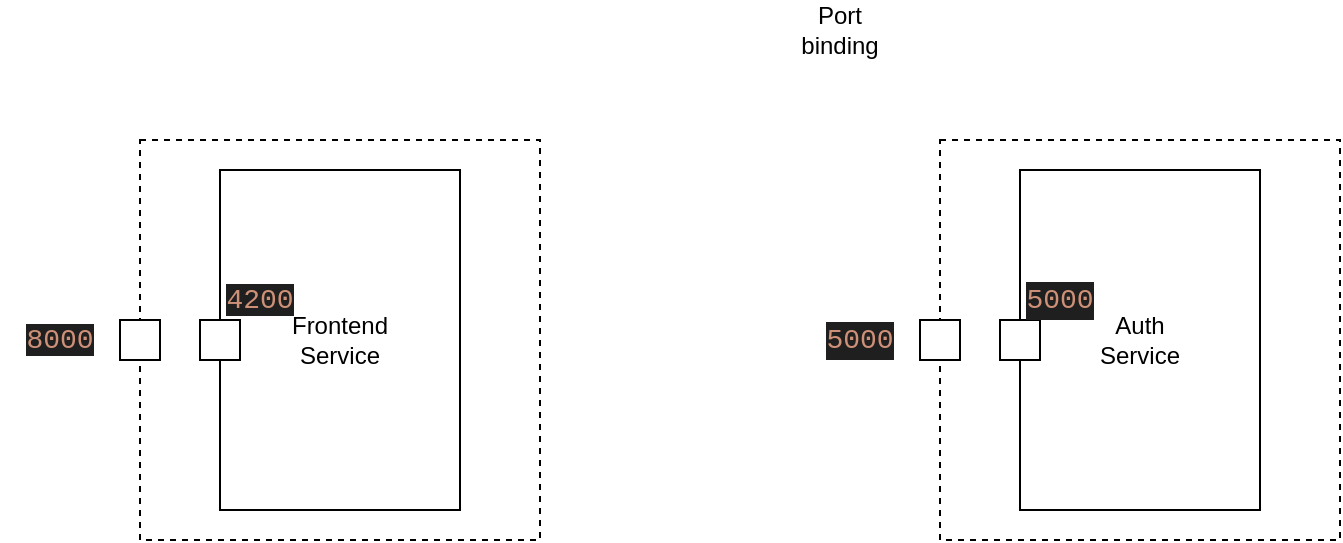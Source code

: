 <mxfile>
    <diagram id="Yf3V8BL3d49GuPFL8qzb" name="Dev PortBinds">
        <mxGraphModel dx="1055" dy="343" grid="1" gridSize="10" guides="1" tooltips="1" connect="1" arrows="1" fold="1" page="1" pageScale="1" pageWidth="1169" pageHeight="827" math="0" shadow="0">
            <root>
                <mxCell id="0"/>
                <mxCell id="1" parent="0"/>
                <mxCell id="4" value="" style="whiteSpace=wrap;html=1;aspect=fixed;dashed=1;fillColor=none;" vertex="1" parent="1">
                    <mxGeometry x="130" y="100" width="200" height="200" as="geometry"/>
                </mxCell>
                <mxCell id="2" value="Frontend&lt;br&gt;Service" style="rounded=0;whiteSpace=wrap;html=1;" vertex="1" parent="1">
                    <mxGeometry x="170" y="115" width="120" height="170" as="geometry"/>
                </mxCell>
                <mxCell id="3" value="" style="whiteSpace=wrap;html=1;aspect=fixed;" vertex="1" parent="1">
                    <mxGeometry x="160" y="190" width="20" height="20" as="geometry"/>
                </mxCell>
                <mxCell id="5" value="" style="whiteSpace=wrap;html=1;aspect=fixed;" vertex="1" parent="1">
                    <mxGeometry x="120" y="190" width="20" height="20" as="geometry"/>
                </mxCell>
                <mxCell id="6" value="&lt;font face=&quot;Consolas, Courier New, monospace&quot; color=&quot;#ce9178&quot;&gt;&lt;span style=&quot;font-size: 14px; background-color: rgb(31, 31, 31);&quot;&gt;4200&lt;/span&gt;&lt;/font&gt;" style="text;html=1;strokeColor=none;fillColor=none;align=center;verticalAlign=middle;whiteSpace=wrap;rounded=0;dashed=1;" vertex="1" parent="1">
                    <mxGeometry x="160" y="165" width="60" height="30" as="geometry"/>
                </mxCell>
                <mxCell id="7" value="&lt;span style=&quot;color: rgb(206, 145, 120); font-family: Consolas, &amp;quot;Courier New&amp;quot;, monospace; font-size: 14px; background-color: rgb(31, 31, 31);&quot;&gt;8000&lt;/span&gt;" style="text;html=1;strokeColor=none;fillColor=none;align=center;verticalAlign=middle;whiteSpace=wrap;rounded=0;dashed=1;" vertex="1" parent="1">
                    <mxGeometry x="60" y="185" width="60" height="30" as="geometry"/>
                </mxCell>
                <mxCell id="8" value="Port binding" style="text;html=1;strokeColor=none;fillColor=none;align=center;verticalAlign=middle;whiteSpace=wrap;rounded=0;dashed=1;" vertex="1" parent="1">
                    <mxGeometry x="450" y="30" width="60" height="30" as="geometry"/>
                </mxCell>
                <mxCell id="x-FCDcHMEJtPpQc25FgL-8" value="" style="whiteSpace=wrap;html=1;aspect=fixed;dashed=1;fillColor=none;" vertex="1" parent="1">
                    <mxGeometry x="530" y="100" width="200" height="200" as="geometry"/>
                </mxCell>
                <mxCell id="x-FCDcHMEJtPpQc25FgL-9" value="Auth&lt;br&gt;Service" style="rounded=0;whiteSpace=wrap;html=1;" vertex="1" parent="1">
                    <mxGeometry x="570" y="115" width="120" height="170" as="geometry"/>
                </mxCell>
                <mxCell id="x-FCDcHMEJtPpQc25FgL-10" value="" style="whiteSpace=wrap;html=1;aspect=fixed;" vertex="1" parent="1">
                    <mxGeometry x="560" y="190" width="20" height="20" as="geometry"/>
                </mxCell>
                <mxCell id="x-FCDcHMEJtPpQc25FgL-14" value="" style="edgeStyle=none;html=1;" edge="1" parent="1" source="x-FCDcHMEJtPpQc25FgL-11" target="x-FCDcHMEJtPpQc25FgL-13">
                    <mxGeometry relative="1" as="geometry"/>
                </mxCell>
                <mxCell id="x-FCDcHMEJtPpQc25FgL-11" value="" style="whiteSpace=wrap;html=1;aspect=fixed;" vertex="1" parent="1">
                    <mxGeometry x="520" y="190" width="20" height="20" as="geometry"/>
                </mxCell>
                <mxCell id="x-FCDcHMEJtPpQc25FgL-12" value="&lt;div style=&quot;color: rgb(204, 204, 204); background-color: rgb(31, 31, 31); font-family: Consolas, &amp;quot;Courier New&amp;quot;, monospace; font-size: 14px; line-height: 19px;&quot;&gt;&lt;span style=&quot;color: #ce9178;&quot;&gt;5000&lt;/span&gt;&lt;/div&gt;" style="text;html=1;strokeColor=none;fillColor=none;align=center;verticalAlign=middle;whiteSpace=wrap;rounded=0;dashed=1;" vertex="1" parent="1">
                    <mxGeometry x="560" y="165" width="60" height="30" as="geometry"/>
                </mxCell>
                <mxCell id="x-FCDcHMEJtPpQc25FgL-13" value="&lt;div style=&quot;color: rgb(204, 204, 204); background-color: rgb(31, 31, 31); font-family: Consolas, &amp;quot;Courier New&amp;quot;, monospace; font-size: 14px; line-height: 19px;&quot;&gt;&lt;span style=&quot;color: #ce9178;&quot;&gt;5000&lt;/span&gt;&lt;/div&gt;" style="text;html=1;strokeColor=none;fillColor=none;align=center;verticalAlign=middle;whiteSpace=wrap;rounded=0;dashed=1;" vertex="1" parent="1">
                    <mxGeometry x="460" y="185" width="60" height="30" as="geometry"/>
                </mxCell>
            </root>
        </mxGraphModel>
    </diagram>
</mxfile>